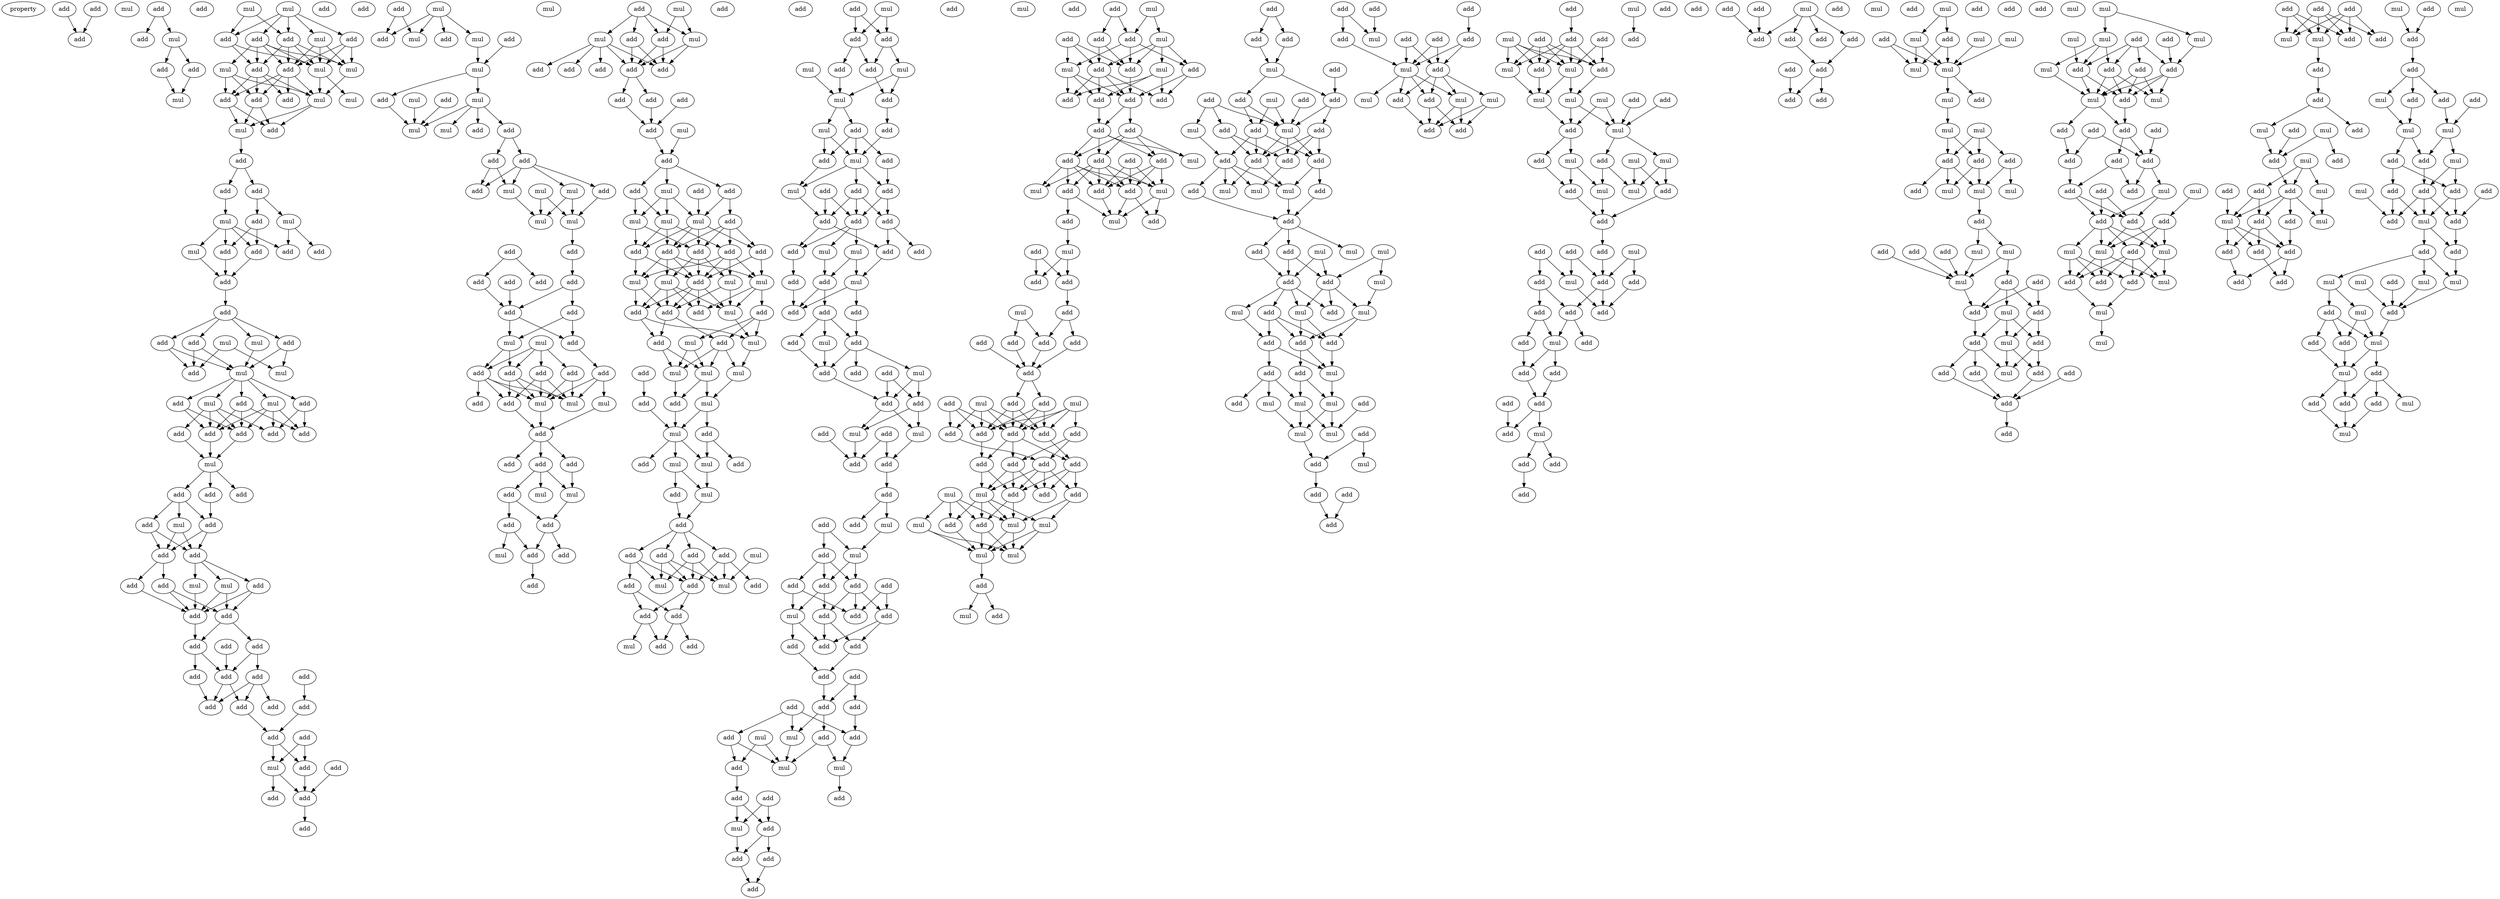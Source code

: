 digraph {
    node [fontcolor=black]
    property [mul=2,lf=1.7]
    0 [ label = add ];
    1 [ label = mul ];
    2 [ label = add ];
    3 [ label = add ];
    4 [ label = add ];
    5 [ label = add ];
    6 [ label = mul ];
    7 [ label = add ];
    8 [ label = add ];
    9 [ label = add ];
    10 [ label = mul ];
    11 [ label = mul ];
    12 [ label = mul ];
    13 [ label = mul ];
    14 [ label = add ];
    15 [ label = add ];
    16 [ label = add ];
    17 [ label = add ];
    18 [ label = mul ];
    19 [ label = add ];
    20 [ label = mul ];
    21 [ label = mul ];
    22 [ label = add ];
    23 [ label = add ];
    24 [ label = mul ];
    25 [ label = add ];
    26 [ label = add ];
    27 [ label = mul ];
    28 [ label = mul ];
    29 [ label = add ];
    30 [ label = add ];
    31 [ label = add ];
    32 [ label = add ];
    33 [ label = mul ];
    34 [ label = mul ];
    35 [ label = add ];
    36 [ label = add ];
    37 [ label = add ];
    38 [ label = add ];
    39 [ label = mul ];
    40 [ label = add ];
    41 [ label = add ];
    42 [ label = add ];
    43 [ label = add ];
    44 [ label = mul ];
    45 [ label = add ];
    46 [ label = mul ];
    47 [ label = add ];
    48 [ label = mul ];
    49 [ label = mul ];
    50 [ label = add ];
    51 [ label = add ];
    52 [ label = mul ];
    53 [ label = add ];
    54 [ label = add ];
    55 [ label = mul ];
    56 [ label = add ];
    57 [ label = add ];
    58 [ label = add ];
    59 [ label = add ];
    60 [ label = add ];
    61 [ label = mul ];
    62 [ label = add ];
    63 [ label = add ];
    64 [ label = add ];
    65 [ label = mul ];
    66 [ label = add ];
    67 [ label = add ];
    68 [ label = add ];
    69 [ label = add ];
    70 [ label = add ];
    71 [ label = mul ];
    72 [ label = mul ];
    73 [ label = add ];
    74 [ label = add ];
    75 [ label = add ];
    76 [ label = add ];
    77 [ label = add ];
    78 [ label = add ];
    79 [ label = add ];
    80 [ label = add ];
    81 [ label = add ];
    82 [ label = add ];
    83 [ label = add ];
    84 [ label = add ];
    85 [ label = add ];
    86 [ label = add ];
    87 [ label = add ];
    88 [ label = add ];
    89 [ label = add ];
    90 [ label = add ];
    91 [ label = add ];
    92 [ label = mul ];
    93 [ label = add ];
    94 [ label = add ];
    95 [ label = add ];
    96 [ label = add ];
    97 [ label = add ];
    98 [ label = add ];
    99 [ label = mul ];
    100 [ label = add ];
    101 [ label = add ];
    102 [ label = add ];
    103 [ label = mul ];
    104 [ label = mul ];
    105 [ label = mul ];
    106 [ label = add ];
    107 [ label = mul ];
    108 [ label = mul ];
    109 [ label = add ];
    110 [ label = mul ];
    111 [ label = add ];
    112 [ label = add ];
    113 [ label = mul ];
    114 [ label = add ];
    115 [ label = add ];
    116 [ label = mul ];
    117 [ label = add ];
    118 [ label = mul ];
    119 [ label = mul ];
    120 [ label = add ];
    121 [ label = mul ];
    122 [ label = mul ];
    123 [ label = add ];
    124 [ label = add ];
    125 [ label = add ];
    126 [ label = add ];
    127 [ label = add ];
    128 [ label = add ];
    129 [ label = mul ];
    130 [ label = add ];
    131 [ label = add ];
    132 [ label = mul ];
    133 [ label = add ];
    134 [ label = mul ];
    135 [ label = add ];
    136 [ label = add ];
    137 [ label = add ];
    138 [ label = add ];
    139 [ label = add ];
    140 [ label = mul ];
    141 [ label = mul ];
    142 [ label = add ];
    143 [ label = add ];
    144 [ label = mul ];
    145 [ label = add ];
    146 [ label = add ];
    147 [ label = add ];
    148 [ label = add ];
    149 [ label = mul ];
    150 [ label = add ];
    151 [ label = mul ];
    152 [ label = add ];
    153 [ label = add ];
    154 [ label = add ];
    155 [ label = add ];
    156 [ label = mul ];
    157 [ label = add ];
    158 [ label = add ];
    159 [ label = mul ];
    160 [ label = mul ];
    161 [ label = add ];
    162 [ label = mul ];
    163 [ label = add ];
    164 [ label = add ];
    165 [ label = add ];
    166 [ label = add ];
    167 [ label = add ];
    168 [ label = add ];
    169 [ label = add ];
    170 [ label = add ];
    171 [ label = add ];
    172 [ label = mul ];
    173 [ label = add ];
    174 [ label = add ];
    175 [ label = add ];
    176 [ label = add ];
    177 [ label = mul ];
    178 [ label = add ];
    179 [ label = add ];
    180 [ label = mul ];
    181 [ label = add ];
    182 [ label = mul ];
    183 [ label = mul ];
    184 [ label = add ];
    185 [ label = add ];
    186 [ label = add ];
    187 [ label = add ];
    188 [ label = add ];
    189 [ label = add ];
    190 [ label = mul ];
    191 [ label = mul ];
    192 [ label = mul ];
    193 [ label = mul ];
    194 [ label = add ];
    195 [ label = add ];
    196 [ label = add ];
    197 [ label = add ];
    198 [ label = mul ];
    199 [ label = add ];
    200 [ label = mul ];
    201 [ label = add ];
    202 [ label = mul ];
    203 [ label = mul ];
    204 [ label = mul ];
    205 [ label = add ];
    206 [ label = mul ];
    207 [ label = add ];
    208 [ label = mul ];
    209 [ label = add ];
    210 [ label = add ];
    211 [ label = mul ];
    212 [ label = add ];
    213 [ label = mul ];
    214 [ label = add ];
    215 [ label = mul ];
    216 [ label = mul ];
    217 [ label = add ];
    218 [ label = add ];
    219 [ label = add ];
    220 [ label = add ];
    221 [ label = add ];
    222 [ label = mul ];
    223 [ label = add ];
    224 [ label = add ];
    225 [ label = add ];
    226 [ label = add ];
    227 [ label = mul ];
    228 [ label = add ];
    229 [ label = mul ];
    230 [ label = add ];
    231 [ label = add ];
    232 [ label = mul ];
    233 [ label = add ];
    234 [ label = add ];
    235 [ label = mul ];
    236 [ label = add ];
    237 [ label = add ];
    238 [ label = add ];
    239 [ label = mul ];
    240 [ label = add ];
    241 [ label = mul ];
    242 [ label = add ];
    243 [ label = add ];
    244 [ label = mul ];
    245 [ label = mul ];
    246 [ label = add ];
    247 [ label = add ];
    248 [ label = add ];
    249 [ label = add ];
    250 [ label = mul ];
    251 [ label = add ];
    252 [ label = add ];
    253 [ label = mul ];
    254 [ label = add ];
    255 [ label = add ];
    256 [ label = add ];
    257 [ label = add ];
    258 [ label = mul ];
    259 [ label = add ];
    260 [ label = mul ];
    261 [ label = add ];
    262 [ label = add ];
    263 [ label = add ];
    264 [ label = add ];
    265 [ label = mul ];
    266 [ label = add ];
    267 [ label = add ];
    268 [ label = add ];
    269 [ label = add ];
    270 [ label = mul ];
    271 [ label = add ];
    272 [ label = mul ];
    273 [ label = add ];
    274 [ label = add ];
    275 [ label = add ];
    276 [ label = add ];
    277 [ label = add ];
    278 [ label = add ];
    279 [ label = add ];
    280 [ label = mul ];
    281 [ label = mul ];
    282 [ label = add ];
    283 [ label = add ];
    284 [ label = add ];
    285 [ label = add ];
    286 [ label = add ];
    287 [ label = mul ];
    288 [ label = mul ];
    289 [ label = add ];
    290 [ label = mul ];
    291 [ label = add ];
    292 [ label = add ];
    293 [ label = add ];
    294 [ label = add ];
    295 [ label = add ];
    296 [ label = mul ];
    297 [ label = add ];
    298 [ label = add ];
    299 [ label = add ];
    300 [ label = add ];
    301 [ label = add ];
    302 [ label = add ];
    303 [ label = add ];
    304 [ label = add ];
    305 [ label = add ];
    306 [ label = add ];
    307 [ label = add ];
    308 [ label = add ];
    309 [ label = add ];
    310 [ label = mul ];
    311 [ label = add ];
    312 [ label = mul ];
    313 [ label = mul ];
    314 [ label = add ];
    315 [ label = mul ];
    316 [ label = add ];
    317 [ label = add ];
    318 [ label = add ];
    319 [ label = mul ];
    320 [ label = add ];
    321 [ label = add ];
    322 [ label = add ];
    323 [ label = add ];
    324 [ label = add ];
    325 [ label = mul ];
    326 [ label = add ];
    327 [ label = add ];
    328 [ label = add ];
    329 [ label = add ];
    330 [ label = mul ];
    331 [ label = add ];
    332 [ label = mul ];
    333 [ label = mul ];
    334 [ label = add ];
    335 [ label = add ];
    336 [ label = add ];
    337 [ label = add ];
    338 [ label = add ];
    339 [ label = add ];
    340 [ label = add ];
    341 [ label = add ];
    342 [ label = add ];
    343 [ label = add ];
    344 [ label = add ];
    345 [ label = mul ];
    346 [ label = add ];
    347 [ label = mul ];
    348 [ label = mul ];
    349 [ label = add ];
    350 [ label = add ];
    351 [ label = add ];
    352 [ label = mul ];
    353 [ label = add ];
    354 [ label = add ];
    355 [ label = add ];
    356 [ label = mul ];
    357 [ label = add ];
    358 [ label = add ];
    359 [ label = add ];
    360 [ label = mul ];
    361 [ label = add ];
    362 [ label = add ];
    363 [ label = add ];
    364 [ label = add ];
    365 [ label = add ];
    366 [ label = add ];
    367 [ label = mul ];
    368 [ label = mul ];
    369 [ label = add ];
    370 [ label = add ];
    371 [ label = add ];
    372 [ label = add ];
    373 [ label = add ];
    374 [ label = add ];
    375 [ label = add ];
    376 [ label = add ];
    377 [ label = add ];
    378 [ label = add ];
    379 [ label = add ];
    380 [ label = add ];
    381 [ label = mul ];
    382 [ label = mul ];
    383 [ label = add ];
    384 [ label = add ];
    385 [ label = add ];
    386 [ label = add ];
    387 [ label = mul ];
    388 [ label = mul ];
    389 [ label = mul ];
    390 [ label = mul ];
    391 [ label = mul ];
    392 [ label = add ];
    393 [ label = mul ];
    394 [ label = add ];
    395 [ label = add ];
    396 [ label = add ];
    397 [ label = add ];
    398 [ label = mul ];
    399 [ label = add ];
    400 [ label = add ];
    401 [ label = add ];
    402 [ label = add ];
    403 [ label = add ];
    404 [ label = mul ];
    405 [ label = add ];
    406 [ label = mul ];
    407 [ label = mul ];
    408 [ label = add ];
    409 [ label = add ];
    410 [ label = add ];
    411 [ label = add ];
    412 [ label = add ];
    413 [ label = add ];
    414 [ label = add ];
    415 [ label = mul ];
    416 [ label = mul ];
    417 [ label = add ];
    418 [ label = mul ];
    419 [ label = add ];
    420 [ label = mul ];
    421 [ label = add ];
    422 [ label = add ];
    423 [ label = mul ];
    424 [ label = mul ];
    425 [ label = mul ];
    426 [ label = add ];
    427 [ label = add ];
    428 [ label = add ];
    429 [ label = add ];
    430 [ label = mul ];
    431 [ label = mul ];
    432 [ label = mul ];
    433 [ label = add ];
    434 [ label = add ];
    435 [ label = add ];
    436 [ label = mul ];
    437 [ label = add ];
    438 [ label = add ];
    439 [ label = add ];
    440 [ label = mul ];
    441 [ label = mul ];
    442 [ label = mul ];
    443 [ label = add ];
    444 [ label = mul ];
    445 [ label = mul ];
    446 [ label = add ];
    447 [ label = mul ];
    448 [ label = add ];
    449 [ label = add ];
    450 [ label = add ];
    451 [ label = add ];
    452 [ label = add ];
    453 [ label = add ];
    454 [ label = add ];
    455 [ label = add ];
    456 [ label = add ];
    457 [ label = add ];
    458 [ label = add ];
    459 [ label = mul ];
    460 [ label = mul ];
    461 [ label = add ];
    462 [ label = add ];
    463 [ label = mul ];
    464 [ label = mul ];
    465 [ label = add ];
    466 [ label = mul ];
    467 [ label = add ];
    468 [ label = add ];
    469 [ label = add ];
    470 [ label = add ];
    471 [ label = add ];
    472 [ label = add ];
    473 [ label = mul ];
    474 [ label = mul ];
    475 [ label = mul ];
    476 [ label = add ];
    477 [ label = add ];
    478 [ label = add ];
    479 [ label = add ];
    480 [ label = mul ];
    481 [ label = mul ];
    482 [ label = mul ];
    483 [ label = add ];
    484 [ label = mul ];
    485 [ label = mul ];
    486 [ label = add ];
    487 [ label = add ];
    488 [ label = mul ];
    489 [ label = mul ];
    490 [ label = mul ];
    491 [ label = add ];
    492 [ label = add ];
    493 [ label = mul ];
    494 [ label = add ];
    495 [ label = add ];
    496 [ label = add ];
    497 [ label = mul ];
    498 [ label = add ];
    499 [ label = add ];
    500 [ label = add ];
    501 [ label = add ];
    502 [ label = mul ];
    503 [ label = add ];
    504 [ label = add ];
    505 [ label = add ];
    506 [ label = add ];
    507 [ label = add ];
    508 [ label = mul ];
    509 [ label = add ];
    510 [ label = add ];
    511 [ label = add ];
    512 [ label = add ];
    513 [ label = add ];
    514 [ label = mul ];
    515 [ label = add ];
    516 [ label = add ];
    517 [ label = add ];
    518 [ label = mul ];
    519 [ label = add ];
    520 [ label = add ];
    521 [ label = add ];
    522 [ label = add ];
    523 [ label = mul ];
    524 [ label = add ];
    525 [ label = add ];
    526 [ label = add ];
    527 [ label = add ];
    528 [ label = add ];
    529 [ label = add ];
    530 [ label = add ];
    531 [ label = add ];
    532 [ label = add ];
    533 [ label = mul ];
    534 [ label = add ];
    535 [ label = add ];
    536 [ label = mul ];
    537 [ label = mul ];
    538 [ label = mul ];
    539 [ label = add ];
    540 [ label = add ];
    541 [ label = mul ];
    542 [ label = mul ];
    543 [ label = mul ];
    544 [ label = mul ];
    545 [ label = add ];
    546 [ label = mul ];
    547 [ label = add ];
    548 [ label = mul ];
    549 [ label = add ];
    550 [ label = add ];
    551 [ label = add ];
    552 [ label = add ];
    553 [ label = add ];
    554 [ label = mul ];
    555 [ label = mul ];
    556 [ label = mul ];
    557 [ label = add ];
    558 [ label = add ];
    559 [ label = mul ];
    560 [ label = add ];
    561 [ label = mul ];
    562 [ label = add ];
    563 [ label = add ];
    564 [ label = add ];
    565 [ label = add ];
    566 [ label = mul ];
    567 [ label = mul ];
    568 [ label = add ];
    569 [ label = add ];
    570 [ label = add ];
    571 [ label = mul ];
    572 [ label = add ];
    573 [ label = add ];
    574 [ label = add ];
    575 [ label = mul ];
    576 [ label = add ];
    577 [ label = add ];
    578 [ label = add ];
    579 [ label = mul ];
    580 [ label = add ];
    581 [ label = mul ];
    582 [ label = mul ];
    583 [ label = add ];
    584 [ label = mul ];
    585 [ label = mul ];
    586 [ label = add ];
    587 [ label = add ];
    588 [ label = mul ];
    589 [ label = add ];
    590 [ label = add ];
    591 [ label = add ];
    592 [ label = add ];
    593 [ label = mul ];
    594 [ label = mul ];
    595 [ label = add ];
    596 [ label = add ];
    597 [ label = add ];
    598 [ label = add ];
    599 [ label = add ];
    600 [ label = add ];
    601 [ label = add ];
    602 [ label = add ];
    603 [ label = add ];
    604 [ label = mul ];
    605 [ label = add ];
    606 [ label = mul ];
    607 [ label = add ];
    608 [ label = add ];
    609 [ label = add ];
    610 [ label = mul ];
    611 [ label = add ];
    612 [ label = mul ];
    613 [ label = mul ];
    614 [ label = add ];
    615 [ label = mul ];
    616 [ label = add ];
    617 [ label = add ];
    618 [ label = mul ];
    619 [ label = add ];
    620 [ label = add ];
    621 [ label = add ];
    622 [ label = mul ];
    623 [ label = add ];
    624 [ label = mul ];
    625 [ label = add ];
    626 [ label = mul ];
    627 [ label = add ];
    628 [ label = add ];
    629 [ label = mul ];
    630 [ label = add ];
    631 [ label = mul ];
    632 [ label = add ];
    633 [ label = add ];
    634 [ label = mul ];
    635 [ label = add ];
    636 [ label = mul ];
    637 [ label = add ];
    638 [ label = add ];
    639 [ label = add ];
    640 [ label = add ];
    641 [ label = mul ];
    642 [ label = mul ];
    643 [ label = add ];
    644 [ label = add ];
    645 [ label = add ];
    646 [ label = add ];
    647 [ label = mul ];
    648 [ label = add ];
    649 [ label = add ];
    650 [ label = add ];
    651 [ label = add ];
    652 [ label = add ];
    653 [ label = add ];
    654 [ label = mul ];
    655 [ label = add ];
    656 [ label = add ];
    657 [ label = mul ];
    658 [ label = mul ];
    659 [ label = add ];
    660 [ label = mul ];
    661 [ label = add ];
    662 [ label = add ];
    663 [ label = mul ];
    664 [ label = add ];
    665 [ label = add ];
    666 [ label = add ];
    667 [ label = add ];
    668 [ label = add ];
    669 [ label = mul ];
    670 [ label = add ];
    671 [ label = add ];
    672 [ label = mul ];
    673 [ label = add ];
    674 [ label = mul ];
    675 [ label = mul ];
    676 [ label = mul ];
    677 [ label = add ];
    678 [ label = add ];
    679 [ label = mul ];
    680 [ label = mul ];
    681 [ label = add ];
    682 [ label = add ];
    683 [ label = add ];
    684 [ label = mul ];
    685 [ label = add ];
    686 [ label = add ];
    687 [ label = mul ];
    688 [ label = add ];
    689 [ label = mul ];
    690 [ label = mul ];
    0 -> 5 [ name = 0 ];
    2 -> 4 [ name = 1 ];
    2 -> 6 [ name = 2 ];
    3 -> 5 [ name = 3 ];
    6 -> 7 [ name = 4 ];
    6 -> 8 [ name = 5 ];
    7 -> 10 [ name = 6 ];
    8 -> 10 [ name = 7 ];
    11 -> 13 [ name = 8 ];
    11 -> 14 [ name = 9 ];
    11 -> 15 [ name = 10 ];
    11 -> 16 [ name = 11 ];
    11 -> 17 [ name = 12 ];
    12 -> 15 [ name = 13 ];
    12 -> 16 [ name = 14 ];
    13 -> 20 [ name = 15 ];
    13 -> 21 [ name = 16 ];
    13 -> 22 [ name = 17 ];
    14 -> 18 [ name = 18 ];
    14 -> 19 [ name = 19 ];
    14 -> 20 [ name = 20 ];
    14 -> 21 [ name = 21 ];
    14 -> 22 [ name = 22 ];
    15 -> 19 [ name = 23 ];
    15 -> 20 [ name = 24 ];
    15 -> 21 [ name = 25 ];
    15 -> 22 [ name = 26 ];
    16 -> 19 [ name = 27 ];
    16 -> 21 [ name = 28 ];
    17 -> 20 [ name = 29 ];
    17 -> 21 [ name = 30 ];
    17 -> 22 [ name = 31 ];
    18 -> 23 [ name = 32 ];
    18 -> 25 [ name = 33 ];
    18 -> 27 [ name = 34 ];
    19 -> 23 [ name = 35 ];
    19 -> 25 [ name = 36 ];
    19 -> 26 [ name = 37 ];
    19 -> 27 [ name = 38 ];
    20 -> 27 [ name = 39 ];
    21 -> 24 [ name = 40 ];
    21 -> 27 [ name = 41 ];
    22 -> 23 [ name = 42 ];
    22 -> 25 [ name = 43 ];
    22 -> 26 [ name = 44 ];
    22 -> 27 [ name = 45 ];
    23 -> 28 [ name = 46 ];
    23 -> 29 [ name = 47 ];
    25 -> 28 [ name = 48 ];
    25 -> 29 [ name = 49 ];
    27 -> 28 [ name = 50 ];
    27 -> 29 [ name = 51 ];
    28 -> 30 [ name = 52 ];
    30 -> 31 [ name = 53 ];
    30 -> 32 [ name = 54 ];
    31 -> 34 [ name = 55 ];
    32 -> 33 [ name = 56 ];
    32 -> 35 [ name = 57 ];
    33 -> 36 [ name = 58 ];
    33 -> 38 [ name = 59 ];
    34 -> 36 [ name = 60 ];
    34 -> 37 [ name = 61 ];
    34 -> 39 [ name = 62 ];
    34 -> 40 [ name = 63 ];
    35 -> 37 [ name = 64 ];
    35 -> 40 [ name = 65 ];
    37 -> 41 [ name = 66 ];
    39 -> 41 [ name = 67 ];
    40 -> 41 [ name = 68 ];
    41 -> 42 [ name = 69 ];
    42 -> 43 [ name = 70 ];
    42 -> 45 [ name = 71 ];
    42 -> 46 [ name = 72 ];
    42 -> 47 [ name = 73 ];
    43 -> 49 [ name = 74 ];
    43 -> 50 [ name = 75 ];
    44 -> 48 [ name = 76 ];
    44 -> 50 [ name = 77 ];
    45 -> 49 [ name = 78 ];
    45 -> 50 [ name = 79 ];
    46 -> 49 [ name = 80 ];
    47 -> 48 [ name = 81 ];
    47 -> 49 [ name = 82 ];
    49 -> 51 [ name = 83 ];
    49 -> 52 [ name = 84 ];
    49 -> 53 [ name = 85 ];
    49 -> 54 [ name = 86 ];
    49 -> 55 [ name = 87 ];
    51 -> 58 [ name = 88 ];
    51 -> 60 [ name = 89 ];
    52 -> 56 [ name = 90 ];
    52 -> 57 [ name = 91 ];
    52 -> 58 [ name = 92 ];
    52 -> 60 [ name = 93 ];
    53 -> 57 [ name = 94 ];
    53 -> 58 [ name = 95 ];
    53 -> 60 [ name = 96 ];
    54 -> 56 [ name = 97 ];
    54 -> 57 [ name = 98 ];
    55 -> 56 [ name = 99 ];
    55 -> 58 [ name = 100 ];
    55 -> 59 [ name = 101 ];
    55 -> 60 [ name = 102 ];
    58 -> 61 [ name = 103 ];
    59 -> 61 [ name = 104 ];
    60 -> 61 [ name = 105 ];
    61 -> 62 [ name = 106 ];
    61 -> 63 [ name = 107 ];
    61 -> 64 [ name = 108 ];
    62 -> 65 [ name = 109 ];
    62 -> 66 [ name = 110 ];
    62 -> 67 [ name = 111 ];
    63 -> 67 [ name = 112 ];
    65 -> 68 [ name = 113 ];
    65 -> 69 [ name = 114 ];
    66 -> 68 [ name = 115 ];
    66 -> 69 [ name = 116 ];
    67 -> 68 [ name = 117 ];
    67 -> 69 [ name = 118 ];
    68 -> 70 [ name = 119 ];
    68 -> 74 [ name = 120 ];
    69 -> 71 [ name = 121 ];
    69 -> 72 [ name = 122 ];
    69 -> 73 [ name = 123 ];
    70 -> 76 [ name = 124 ];
    71 -> 76 [ name = 125 ];
    72 -> 75 [ name = 126 ];
    72 -> 76 [ name = 127 ];
    73 -> 75 [ name = 128 ];
    73 -> 76 [ name = 129 ];
    74 -> 75 [ name = 130 ];
    74 -> 76 [ name = 131 ];
    75 -> 77 [ name = 132 ];
    75 -> 78 [ name = 133 ];
    76 -> 77 [ name = 134 ];
    77 -> 81 [ name = 135 ];
    77 -> 82 [ name = 136 ];
    78 -> 80 [ name = 137 ];
    78 -> 82 [ name = 138 ];
    79 -> 82 [ name = 139 ];
    80 -> 84 [ name = 140 ];
    80 -> 85 [ name = 141 ];
    80 -> 86 [ name = 142 ];
    81 -> 84 [ name = 143 ];
    82 -> 84 [ name = 144 ];
    82 -> 85 [ name = 145 ];
    83 -> 87 [ name = 146 ];
    85 -> 88 [ name = 147 ];
    87 -> 88 [ name = 148 ];
    88 -> 90 [ name = 149 ];
    88 -> 92 [ name = 150 ];
    89 -> 90 [ name = 151 ];
    89 -> 92 [ name = 152 ];
    90 -> 94 [ name = 153 ];
    91 -> 94 [ name = 154 ];
    92 -> 93 [ name = 155 ];
    92 -> 94 [ name = 156 ];
    94 -> 95 [ name = 157 ];
    98 -> 102 [ name = 158 ];
    98 -> 104 [ name = 159 ];
    99 -> 101 [ name = 160 ];
    99 -> 102 [ name = 161 ];
    99 -> 103 [ name = 162 ];
    99 -> 104 [ name = 163 ];
    100 -> 105 [ name = 164 ];
    103 -> 105 [ name = 165 ];
    105 -> 106 [ name = 166 ];
    105 -> 108 [ name = 167 ];
    106 -> 113 [ name = 168 ];
    107 -> 113 [ name = 169 ];
    108 -> 110 [ name = 170 ];
    108 -> 111 [ name = 171 ];
    108 -> 112 [ name = 172 ];
    108 -> 113 [ name = 173 ];
    109 -> 113 [ name = 174 ];
    112 -> 114 [ name = 175 ];
    112 -> 115 [ name = 176 ];
    114 -> 117 [ name = 177 ];
    114 -> 118 [ name = 178 ];
    114 -> 119 [ name = 179 ];
    114 -> 120 [ name = 180 ];
    115 -> 117 [ name = 181 ];
    115 -> 118 [ name = 182 ];
    116 -> 121 [ name = 183 ];
    116 -> 122 [ name = 184 ];
    118 -> 121 [ name = 185 ];
    119 -> 121 [ name = 186 ];
    119 -> 122 [ name = 187 ];
    120 -> 122 [ name = 188 ];
    122 -> 123 [ name = 189 ];
    123 -> 127 [ name = 190 ];
    124 -> 126 [ name = 191 ];
    124 -> 128 [ name = 192 ];
    125 -> 130 [ name = 193 ];
    126 -> 130 [ name = 194 ];
    127 -> 130 [ name = 195 ];
    127 -> 131 [ name = 196 ];
    130 -> 132 [ name = 197 ];
    130 -> 133 [ name = 198 ];
    131 -> 132 [ name = 199 ];
    131 -> 133 [ name = 200 ];
    132 -> 136 [ name = 201 ];
    132 -> 138 [ name = 202 ];
    133 -> 137 [ name = 203 ];
    134 -> 135 [ name = 204 ];
    134 -> 136 [ name = 205 ];
    134 -> 138 [ name = 206 ];
    134 -> 139 [ name = 207 ];
    135 -> 140 [ name = 208 ];
    135 -> 141 [ name = 209 ];
    135 -> 142 [ name = 210 ];
    136 -> 140 [ name = 211 ];
    136 -> 141 [ name = 212 ];
    136 -> 142 [ name = 213 ];
    136 -> 143 [ name = 214 ];
    137 -> 140 [ name = 215 ];
    137 -> 141 [ name = 216 ];
    137 -> 144 [ name = 217 ];
    138 -> 140 [ name = 218 ];
    138 -> 141 [ name = 219 ];
    138 -> 142 [ name = 220 ];
    139 -> 140 [ name = 221 ];
    139 -> 141 [ name = 222 ];
    140 -> 145 [ name = 223 ];
    142 -> 145 [ name = 224 ];
    144 -> 145 [ name = 225 ];
    145 -> 146 [ name = 226 ];
    145 -> 147 [ name = 227 ];
    145 -> 148 [ name = 228 ];
    147 -> 149 [ name = 229 ];
    147 -> 150 [ name = 230 ];
    147 -> 151 [ name = 231 ];
    148 -> 151 [ name = 232 ];
    150 -> 152 [ name = 233 ];
    150 -> 153 [ name = 234 ];
    151 -> 153 [ name = 235 ];
    152 -> 155 [ name = 236 ];
    152 -> 156 [ name = 237 ];
    153 -> 154 [ name = 238 ];
    153 -> 155 [ name = 239 ];
    155 -> 157 [ name = 240 ];
    158 -> 160 [ name = 241 ];
    158 -> 161 [ name = 242 ];
    158 -> 162 [ name = 243 ];
    158 -> 163 [ name = 244 ];
    159 -> 162 [ name = 245 ];
    159 -> 163 [ name = 246 ];
    160 -> 164 [ name = 247 ];
    160 -> 165 [ name = 248 ];
    160 -> 166 [ name = 249 ];
    160 -> 167 [ name = 250 ];
    160 -> 168 [ name = 251 ];
    161 -> 164 [ name = 252 ];
    161 -> 167 [ name = 253 ];
    162 -> 164 [ name = 254 ];
    162 -> 167 [ name = 255 ];
    163 -> 164 [ name = 256 ];
    163 -> 167 [ name = 257 ];
    167 -> 169 [ name = 258 ];
    167 -> 170 [ name = 259 ];
    169 -> 173 [ name = 260 ];
    170 -> 173 [ name = 261 ];
    171 -> 173 [ name = 262 ];
    172 -> 175 [ name = 263 ];
    173 -> 175 [ name = 264 ];
    175 -> 176 [ name = 265 ];
    175 -> 177 [ name = 266 ];
    175 -> 178 [ name = 267 ];
    176 -> 182 [ name = 268 ];
    176 -> 183 [ name = 269 ];
    177 -> 180 [ name = 270 ];
    177 -> 182 [ name = 271 ];
    177 -> 183 [ name = 272 ];
    178 -> 180 [ name = 273 ];
    178 -> 181 [ name = 274 ];
    179 -> 180 [ name = 275 ];
    180 -> 184 [ name = 276 ];
    180 -> 186 [ name = 277 ];
    180 -> 187 [ name = 278 ];
    180 -> 188 [ name = 279 ];
    181 -> 185 [ name = 280 ];
    181 -> 186 [ name = 281 ];
    181 -> 187 [ name = 282 ];
    181 -> 188 [ name = 283 ];
    182 -> 184 [ name = 284 ];
    182 -> 186 [ name = 285 ];
    183 -> 184 [ name = 286 ];
    183 -> 185 [ name = 287 ];
    183 -> 188 [ name = 288 ];
    184 -> 189 [ name = 289 ];
    184 -> 193 [ name = 290 ];
    185 -> 189 [ name = 291 ];
    185 -> 191 [ name = 292 ];
    185 -> 192 [ name = 293 ];
    185 -> 193 [ name = 294 ];
    186 -> 189 [ name = 295 ];
    186 -> 190 [ name = 296 ];
    186 -> 191 [ name = 297 ];
    187 -> 189 [ name = 298 ];
    187 -> 192 [ name = 299 ];
    188 -> 189 [ name = 300 ];
    188 -> 190 [ name = 301 ];
    188 -> 192 [ name = 302 ];
    188 -> 193 [ name = 303 ];
    189 -> 194 [ name = 304 ];
    189 -> 196 [ name = 305 ];
    189 -> 197 [ name = 306 ];
    189 -> 198 [ name = 307 ];
    190 -> 194 [ name = 308 ];
    190 -> 196 [ name = 309 ];
    190 -> 197 [ name = 310 ];
    190 -> 198 [ name = 311 ];
    191 -> 196 [ name = 312 ];
    191 -> 198 [ name = 313 ];
    192 -> 194 [ name = 314 ];
    192 -> 195 [ name = 315 ];
    192 -> 198 [ name = 316 ];
    193 -> 196 [ name = 317 ];
    193 -> 197 [ name = 318 ];
    195 -> 199 [ name = 319 ];
    195 -> 200 [ name = 320 ];
    195 -> 202 [ name = 321 ];
    196 -> 199 [ name = 322 ];
    196 -> 201 [ name = 323 ];
    197 -> 200 [ name = 324 ];
    197 -> 201 [ name = 325 ];
    198 -> 200 [ name = 326 ];
    199 -> 203 [ name = 327 ];
    199 -> 204 [ name = 328 ];
    199 -> 206 [ name = 329 ];
    200 -> 204 [ name = 330 ];
    201 -> 203 [ name = 331 ];
    201 -> 206 [ name = 332 ];
    202 -> 203 [ name = 333 ];
    202 -> 206 [ name = 334 ];
    203 -> 207 [ name = 335 ];
    203 -> 208 [ name = 336 ];
    204 -> 208 [ name = 337 ];
    205 -> 209 [ name = 338 ];
    206 -> 207 [ name = 339 ];
    207 -> 211 [ name = 340 ];
    208 -> 210 [ name = 341 ];
    208 -> 211 [ name = 342 ];
    209 -> 211 [ name = 343 ];
    210 -> 214 [ name = 344 ];
    210 -> 215 [ name = 345 ];
    211 -> 212 [ name = 346 ];
    211 -> 213 [ name = 347 ];
    211 -> 215 [ name = 348 ];
    213 -> 216 [ name = 349 ];
    213 -> 217 [ name = 350 ];
    215 -> 216 [ name = 351 ];
    216 -> 219 [ name = 352 ];
    217 -> 219 [ name = 353 ];
    219 -> 220 [ name = 354 ];
    219 -> 221 [ name = 355 ];
    219 -> 223 [ name = 356 ];
    219 -> 224 [ name = 357 ];
    220 -> 225 [ name = 358 ];
    220 -> 227 [ name = 359 ];
    220 -> 229 [ name = 360 ];
    221 -> 225 [ name = 361 ];
    221 -> 226 [ name = 362 ];
    221 -> 227 [ name = 363 ];
    222 -> 229 [ name = 364 ];
    223 -> 225 [ name = 365 ];
    223 -> 227 [ name = 366 ];
    223 -> 229 [ name = 367 ];
    224 -> 225 [ name = 368 ];
    224 -> 228 [ name = 369 ];
    224 -> 229 [ name = 370 ];
    225 -> 230 [ name = 371 ];
    225 -> 231 [ name = 372 ];
    226 -> 230 [ name = 373 ];
    226 -> 231 [ name = 374 ];
    230 -> 232 [ name = 375 ];
    230 -> 234 [ name = 376 ];
    231 -> 233 [ name = 377 ];
    231 -> 234 [ name = 378 ];
    235 -> 237 [ name = 379 ];
    235 -> 238 [ name = 380 ];
    236 -> 237 [ name = 381 ];
    236 -> 238 [ name = 382 ];
    237 -> 240 [ name = 383 ];
    237 -> 241 [ name = 384 ];
    238 -> 240 [ name = 385 ];
    238 -> 242 [ name = 386 ];
    239 -> 244 [ name = 387 ];
    240 -> 243 [ name = 388 ];
    241 -> 243 [ name = 389 ];
    241 -> 244 [ name = 390 ];
    242 -> 244 [ name = 391 ];
    243 -> 246 [ name = 392 ];
    244 -> 245 [ name = 393 ];
    244 -> 247 [ name = 394 ];
    245 -> 249 [ name = 395 ];
    245 -> 250 [ name = 396 ];
    246 -> 250 [ name = 397 ];
    247 -> 248 [ name = 398 ];
    247 -> 249 [ name = 399 ];
    247 -> 250 [ name = 400 ];
    248 -> 254 [ name = 401 ];
    249 -> 253 [ name = 402 ];
    250 -> 252 [ name = 403 ];
    250 -> 253 [ name = 404 ];
    250 -> 254 [ name = 405 ];
    251 -> 255 [ name = 406 ];
    251 -> 257 [ name = 407 ];
    252 -> 255 [ name = 408 ];
    252 -> 256 [ name = 409 ];
    252 -> 257 [ name = 410 ];
    253 -> 255 [ name = 411 ];
    254 -> 256 [ name = 412 ];
    254 -> 257 [ name = 413 ];
    255 -> 261 [ name = 414 ];
    255 -> 262 [ name = 415 ];
    256 -> 259 [ name = 416 ];
    256 -> 262 [ name = 417 ];
    257 -> 258 [ name = 418 ];
    257 -> 260 [ name = 419 ];
    257 -> 261 [ name = 420 ];
    258 -> 263 [ name = 421 ];
    258 -> 265 [ name = 422 ];
    260 -> 263 [ name = 423 ];
    261 -> 264 [ name = 424 ];
    262 -> 265 [ name = 425 ];
    263 -> 266 [ name = 426 ];
    263 -> 267 [ name = 427 ];
    264 -> 267 [ name = 428 ];
    265 -> 267 [ name = 429 ];
    265 -> 268 [ name = 430 ];
    266 -> 269 [ name = 431 ];
    266 -> 270 [ name = 432 ];
    266 -> 271 [ name = 433 ];
    268 -> 269 [ name = 434 ];
    269 -> 272 [ name = 435 ];
    269 -> 274 [ name = 436 ];
    269 -> 275 [ name = 437 ];
    270 -> 275 [ name = 438 ];
    271 -> 275 [ name = 439 ];
    272 -> 276 [ name = 440 ];
    272 -> 277 [ name = 441 ];
    273 -> 276 [ name = 442 ];
    273 -> 277 [ name = 443 ];
    275 -> 277 [ name = 444 ];
    276 -> 280 [ name = 445 ];
    276 -> 281 [ name = 446 ];
    277 -> 280 [ name = 447 ];
    277 -> 281 [ name = 448 ];
    278 -> 282 [ name = 449 ];
    278 -> 283 [ name = 450 ];
    279 -> 282 [ name = 451 ];
    280 -> 282 [ name = 452 ];
    281 -> 283 [ name = 453 ];
    283 -> 284 [ name = 454 ];
    284 -> 285 [ name = 455 ];
    284 -> 288 [ name = 456 ];
    288 -> 290 [ name = 457 ];
    289 -> 290 [ name = 458 ];
    289 -> 291 [ name = 459 ];
    290 -> 293 [ name = 460 ];
    290 -> 295 [ name = 461 ];
    291 -> 292 [ name = 462 ];
    291 -> 293 [ name = 463 ];
    291 -> 295 [ name = 464 ];
    292 -> 296 [ name = 465 ];
    292 -> 298 [ name = 466 ];
    293 -> 297 [ name = 467 ];
    293 -> 298 [ name = 468 ];
    293 -> 299 [ name = 469 ];
    294 -> 298 [ name = 470 ];
    294 -> 299 [ name = 471 ];
    295 -> 296 [ name = 472 ];
    295 -> 297 [ name = 473 ];
    296 -> 300 [ name = 474 ];
    296 -> 301 [ name = 475 ];
    297 -> 301 [ name = 476 ];
    297 -> 302 [ name = 477 ];
    299 -> 301 [ name = 478 ];
    299 -> 302 [ name = 479 ];
    300 -> 304 [ name = 480 ];
    302 -> 304 [ name = 481 ];
    303 -> 306 [ name = 482 ];
    303 -> 307 [ name = 483 ];
    304 -> 307 [ name = 484 ];
    305 -> 308 [ name = 485 ];
    305 -> 309 [ name = 486 ];
    305 -> 310 [ name = 487 ];
    306 -> 309 [ name = 488 ];
    307 -> 310 [ name = 489 ];
    307 -> 311 [ name = 490 ];
    308 -> 314 [ name = 491 ];
    308 -> 315 [ name = 492 ];
    309 -> 313 [ name = 493 ];
    310 -> 315 [ name = 494 ];
    311 -> 313 [ name = 495 ];
    311 -> 315 [ name = 496 ];
    312 -> 314 [ name = 497 ];
    312 -> 315 [ name = 498 ];
    313 -> 316 [ name = 499 ];
    314 -> 317 [ name = 500 ];
    317 -> 319 [ name = 501 ];
    317 -> 320 [ name = 502 ];
    318 -> 319 [ name = 503 ];
    318 -> 320 [ name = 504 ];
    319 -> 321 [ name = 505 ];
    320 -> 321 [ name = 506 ];
    320 -> 322 [ name = 507 ];
    321 -> 324 [ name = 508 ];
    322 -> 324 [ name = 509 ];
    325 -> 328 [ name = 510 ];
    325 -> 330 [ name = 511 ];
    326 -> 327 [ name = 512 ];
    326 -> 328 [ name = 513 ];
    327 -> 331 [ name = 514 ];
    327 -> 334 [ name = 515 ];
    328 -> 331 [ name = 516 ];
    328 -> 333 [ name = 517 ];
    328 -> 335 [ name = 518 ];
    329 -> 331 [ name = 519 ];
    329 -> 333 [ name = 520 ];
    329 -> 334 [ name = 521 ];
    330 -> 331 [ name = 522 ];
    330 -> 332 [ name = 523 ];
    330 -> 334 [ name = 524 ];
    330 -> 335 [ name = 525 ];
    331 -> 336 [ name = 526 ];
    332 -> 337 [ name = 527 ];
    332 -> 338 [ name = 528 ];
    332 -> 339 [ name = 529 ];
    333 -> 336 [ name = 530 ];
    333 -> 337 [ name = 531 ];
    333 -> 338 [ name = 532 ];
    334 -> 336 [ name = 533 ];
    334 -> 337 [ name = 534 ];
    334 -> 338 [ name = 535 ];
    334 -> 339 [ name = 536 ];
    335 -> 336 [ name = 537 ];
    335 -> 339 [ name = 538 ];
    336 -> 340 [ name = 539 ];
    336 -> 341 [ name = 540 ];
    338 -> 340 [ name = 541 ];
    340 -> 342 [ name = 542 ];
    340 -> 343 [ name = 543 ];
    340 -> 345 [ name = 544 ];
    340 -> 346 [ name = 545 ];
    341 -> 342 [ name = 546 ];
    341 -> 343 [ name = 547 ];
    341 -> 345 [ name = 548 ];
    341 -> 346 [ name = 549 ];
    342 -> 347 [ name = 550 ];
    342 -> 348 [ name = 551 ];
    342 -> 349 [ name = 552 ];
    342 -> 350 [ name = 553 ];
    342 -> 351 [ name = 554 ];
    343 -> 347 [ name = 555 ];
    343 -> 348 [ name = 556 ];
    343 -> 349 [ name = 557 ];
    343 -> 350 [ name = 558 ];
    343 -> 351 [ name = 559 ];
    344 -> 348 [ name = 560 ];
    344 -> 349 [ name = 561 ];
    344 -> 350 [ name = 562 ];
    346 -> 348 [ name = 563 ];
    346 -> 349 [ name = 564 ];
    346 -> 350 [ name = 565 ];
    348 -> 352 [ name = 566 ];
    348 -> 354 [ name = 567 ];
    349 -> 352 [ name = 568 ];
    349 -> 354 [ name = 569 ];
    350 -> 352 [ name = 570 ];
    351 -> 352 [ name = 571 ];
    351 -> 353 [ name = 572 ];
    353 -> 356 [ name = 573 ];
    355 -> 357 [ name = 574 ];
    355 -> 358 [ name = 575 ];
    356 -> 357 [ name = 576 ];
    356 -> 358 [ name = 577 ];
    358 -> 359 [ name = 578 ];
    359 -> 362 [ name = 579 ];
    359 -> 364 [ name = 580 ];
    360 -> 362 [ name = 581 ];
    360 -> 363 [ name = 582 ];
    361 -> 365 [ name = 583 ];
    362 -> 365 [ name = 584 ];
    363 -> 365 [ name = 585 ];
    364 -> 365 [ name = 586 ];
    365 -> 369 [ name = 587 ];
    365 -> 370 [ name = 588 ];
    366 -> 371 [ name = 589 ];
    366 -> 373 [ name = 590 ];
    366 -> 374 [ name = 591 ];
    367 -> 371 [ name = 592 ];
    367 -> 373 [ name = 593 ];
    367 -> 374 [ name = 594 ];
    367 -> 375 [ name = 595 ];
    368 -> 371 [ name = 596 ];
    368 -> 372 [ name = 597 ];
    368 -> 373 [ name = 598 ];
    368 -> 375 [ name = 599 ];
    369 -> 371 [ name = 600 ];
    369 -> 373 [ name = 601 ];
    369 -> 375 [ name = 602 ];
    370 -> 371 [ name = 603 ];
    370 -> 373 [ name = 604 ];
    370 -> 375 [ name = 605 ];
    371 -> 376 [ name = 606 ];
    371 -> 377 [ name = 607 ];
    371 -> 378 [ name = 608 ];
    372 -> 377 [ name = 609 ];
    372 -> 379 [ name = 610 ];
    373 -> 378 [ name = 611 ];
    374 -> 379 [ name = 612 ];
    375 -> 376 [ name = 613 ];
    376 -> 380 [ name = 614 ];
    376 -> 383 [ name = 615 ];
    376 -> 384 [ name = 616 ];
    377 -> 382 [ name = 617 ];
    377 -> 383 [ name = 618 ];
    377 -> 384 [ name = 619 ];
    378 -> 382 [ name = 620 ];
    378 -> 383 [ name = 621 ];
    379 -> 380 [ name = 622 ];
    379 -> 382 [ name = 623 ];
    379 -> 383 [ name = 624 ];
    379 -> 384 [ name = 625 ];
    380 -> 387 [ name = 626 ];
    380 -> 388 [ name = 627 ];
    381 -> 385 [ name = 628 ];
    381 -> 386 [ name = 629 ];
    381 -> 388 [ name = 630 ];
    381 -> 389 [ name = 631 ];
    382 -> 385 [ name = 632 ];
    382 -> 386 [ name = 633 ];
    382 -> 387 [ name = 634 ];
    382 -> 388 [ name = 635 ];
    383 -> 385 [ name = 636 ];
    383 -> 388 [ name = 637 ];
    385 -> 390 [ name = 638 ];
    385 -> 391 [ name = 639 ];
    386 -> 390 [ name = 640 ];
    387 -> 390 [ name = 641 ];
    387 -> 391 [ name = 642 ];
    388 -> 390 [ name = 643 ];
    388 -> 391 [ name = 644 ];
    389 -> 390 [ name = 645 ];
    389 -> 391 [ name = 646 ];
    390 -> 392 [ name = 647 ];
    392 -> 393 [ name = 648 ];
    392 -> 394 [ name = 649 ];
    395 -> 396 [ name = 650 ];
    395 -> 397 [ name = 651 ];
    396 -> 398 [ name = 652 ];
    397 -> 398 [ name = 653 ];
    398 -> 400 [ name = 654 ];
    398 -> 403 [ name = 655 ];
    399 -> 400 [ name = 656 ];
    400 -> 406 [ name = 657 ];
    400 -> 408 [ name = 658 ];
    401 -> 405 [ name = 659 ];
    401 -> 406 [ name = 660 ];
    401 -> 407 [ name = 661 ];
    402 -> 406 [ name = 662 ];
    403 -> 406 [ name = 663 ];
    403 -> 409 [ name = 664 ];
    404 -> 406 [ name = 665 ];
    404 -> 409 [ name = 666 ];
    405 -> 410 [ name = 667 ];
    405 -> 413 [ name = 668 ];
    406 -> 410 [ name = 669 ];
    406 -> 411 [ name = 670 ];
    406 -> 413 [ name = 671 ];
    407 -> 412 [ name = 672 ];
    408 -> 410 [ name = 673 ];
    408 -> 411 [ name = 674 ];
    408 -> 413 [ name = 675 ];
    409 -> 411 [ name = 676 ];
    409 -> 412 [ name = 677 ];
    409 -> 413 [ name = 678 ];
    410 -> 416 [ name = 679 ];
    411 -> 414 [ name = 680 ];
    411 -> 418 [ name = 681 ];
    412 -> 415 [ name = 682 ];
    412 -> 416 [ name = 683 ];
    412 -> 417 [ name = 684 ];
    412 -> 418 [ name = 685 ];
    413 -> 415 [ name = 686 ];
    413 -> 418 [ name = 687 ];
    414 -> 419 [ name = 688 ];
    417 -> 419 [ name = 689 ];
    418 -> 419 [ name = 690 ];
    419 -> 421 [ name = 691 ];
    419 -> 422 [ name = 692 ];
    419 -> 424 [ name = 693 ];
    420 -> 425 [ name = 694 ];
    420 -> 426 [ name = 695 ];
    421 -> 426 [ name = 696 ];
    421 -> 427 [ name = 697 ];
    422 -> 427 [ name = 698 ];
    423 -> 426 [ name = 699 ];
    423 -> 427 [ name = 700 ];
    425 -> 430 [ name = 701 ];
    426 -> 428 [ name = 702 ];
    426 -> 430 [ name = 703 ];
    426 -> 431 [ name = 704 ];
    427 -> 428 [ name = 705 ];
    427 -> 429 [ name = 706 ];
    427 -> 431 [ name = 707 ];
    427 -> 432 [ name = 708 ];
    429 -> 433 [ name = 709 ];
    429 -> 434 [ name = 710 ];
    429 -> 435 [ name = 711 ];
    430 -> 433 [ name = 712 ];
    430 -> 434 [ name = 713 ];
    431 -> 433 [ name = 714 ];
    431 -> 434 [ name = 715 ];
    432 -> 435 [ name = 716 ];
    433 -> 436 [ name = 717 ];
    433 -> 438 [ name = 718 ];
    434 -> 436 [ name = 719 ];
    435 -> 436 [ name = 720 ];
    435 -> 437 [ name = 721 ];
    436 -> 441 [ name = 722 ];
    437 -> 440 [ name = 723 ];
    437 -> 442 [ name = 724 ];
    437 -> 443 [ name = 725 ];
    438 -> 440 [ name = 726 ];
    438 -> 441 [ name = 727 ];
    439 -> 444 [ name = 728 ];
    440 -> 444 [ name = 729 ];
    440 -> 445 [ name = 730 ];
    441 -> 444 [ name = 731 ];
    441 -> 445 [ name = 732 ];
    442 -> 445 [ name = 733 ];
    445 -> 448 [ name = 734 ];
    446 -> 447 [ name = 735 ];
    446 -> 448 [ name = 736 ];
    448 -> 450 [ name = 737 ];
    449 -> 451 [ name = 738 ];
    450 -> 451 [ name = 739 ];
    452 -> 456 [ name = 740 ];
    453 -> 455 [ name = 741 ];
    453 -> 459 [ name = 742 ];
    454 -> 459 [ name = 743 ];
    455 -> 460 [ name = 744 ];
    456 -> 460 [ name = 745 ];
    456 -> 461 [ name = 746 ];
    457 -> 460 [ name = 747 ];
    457 -> 461 [ name = 748 ];
    458 -> 460 [ name = 749 ];
    458 -> 461 [ name = 750 ];
    460 -> 462 [ name = 751 ];
    460 -> 463 [ name = 752 ];
    460 -> 465 [ name = 753 ];
    460 -> 466 [ name = 754 ];
    461 -> 462 [ name = 755 ];
    461 -> 463 [ name = 756 ];
    461 -> 464 [ name = 757 ];
    461 -> 465 [ name = 758 ];
    462 -> 467 [ name = 759 ];
    462 -> 468 [ name = 760 ];
    463 -> 467 [ name = 761 ];
    463 -> 468 [ name = 762 ];
    464 -> 467 [ name = 763 ];
    464 -> 468 [ name = 764 ];
    465 -> 468 [ name = 765 ];
    469 -> 472 [ name = 766 ];
    470 -> 474 [ name = 767 ];
    470 -> 475 [ name = 768 ];
    470 -> 476 [ name = 769 ];
    470 -> 477 [ name = 770 ];
    471 -> 474 [ name = 771 ];
    471 -> 477 [ name = 772 ];
    472 -> 474 [ name = 773 ];
    472 -> 475 [ name = 774 ];
    472 -> 476 [ name = 775 ];
    472 -> 477 [ name = 776 ];
    473 -> 474 [ name = 777 ];
    473 -> 475 [ name = 778 ];
    473 -> 476 [ name = 779 ];
    473 -> 477 [ name = 780 ];
    474 -> 480 [ name = 781 ];
    474 -> 482 [ name = 782 ];
    475 -> 482 [ name = 783 ];
    476 -> 482 [ name = 784 ];
    477 -> 480 [ name = 785 ];
    478 -> 484 [ name = 786 ];
    479 -> 484 [ name = 787 ];
    480 -> 483 [ name = 788 ];
    480 -> 484 [ name = 789 ];
    481 -> 483 [ name = 790 ];
    481 -> 484 [ name = 791 ];
    482 -> 483 [ name = 792 ];
    483 -> 487 [ name = 793 ];
    483 -> 489 [ name = 794 ];
    484 -> 485 [ name = 795 ];
    484 -> 486 [ name = 796 ];
    485 -> 490 [ name = 797 ];
    485 -> 491 [ name = 798 ];
    486 -> 490 [ name = 799 ];
    486 -> 493 [ name = 800 ];
    487 -> 492 [ name = 801 ];
    488 -> 490 [ name = 802 ];
    488 -> 491 [ name = 803 ];
    489 -> 492 [ name = 804 ];
    489 -> 493 [ name = 805 ];
    491 -> 494 [ name = 806 ];
    492 -> 494 [ name = 807 ];
    493 -> 494 [ name = 808 ];
    494 -> 496 [ name = 809 ];
    495 -> 500 [ name = 810 ];
    495 -> 502 [ name = 811 ];
    496 -> 501 [ name = 812 ];
    497 -> 499 [ name = 813 ];
    497 -> 501 [ name = 814 ];
    498 -> 501 [ name = 815 ];
    498 -> 502 [ name = 816 ];
    499 -> 503 [ name = 817 ];
    500 -> 504 [ name = 818 ];
    500 -> 505 [ name = 819 ];
    501 -> 503 [ name = 820 ];
    501 -> 505 [ name = 821 ];
    502 -> 503 [ name = 822 ];
    504 -> 507 [ name = 823 ];
    504 -> 508 [ name = 824 ];
    505 -> 506 [ name = 825 ];
    505 -> 508 [ name = 826 ];
    507 -> 509 [ name = 827 ];
    508 -> 509 [ name = 828 ];
    508 -> 510 [ name = 829 ];
    509 -> 512 [ name = 830 ];
    510 -> 512 [ name = 831 ];
    511 -> 513 [ name = 832 ];
    512 -> 513 [ name = 833 ];
    512 -> 514 [ name = 834 ];
    514 -> 515 [ name = 835 ];
    514 -> 516 [ name = 836 ];
    515 -> 517 [ name = 837 ];
    518 -> 520 [ name = 838 ];
    522 -> 528 [ name = 839 ];
    523 -> 525 [ name = 840 ];
    523 -> 526 [ name = 841 ];
    523 -> 527 [ name = 842 ];
    523 -> 528 [ name = 843 ];
    524 -> 528 [ name = 844 ];
    525 -> 531 [ name = 845 ];
    527 -> 531 [ name = 846 ];
    530 -> 532 [ name = 847 ];
    531 -> 532 [ name = 848 ];
    531 -> 534 [ name = 849 ];
    536 -> 538 [ name = 850 ];
    536 -> 540 [ name = 851 ];
    537 -> 543 [ name = 852 ];
    538 -> 542 [ name = 853 ];
    538 -> 543 [ name = 854 ];
    539 -> 542 [ name = 855 ];
    539 -> 543 [ name = 856 ];
    540 -> 542 [ name = 857 ];
    540 -> 543 [ name = 858 ];
    541 -> 543 [ name = 859 ];
    543 -> 544 [ name = 860 ];
    543 -> 545 [ name = 861 ];
    544 -> 548 [ name = 862 ];
    546 -> 549 [ name = 863 ];
    546 -> 550 [ name = 864 ];
    546 -> 551 [ name = 865 ];
    548 -> 549 [ name = 866 ];
    548 -> 550 [ name = 867 ];
    549 -> 553 [ name = 868 ];
    549 -> 554 [ name = 869 ];
    549 -> 555 [ name = 870 ];
    550 -> 554 [ name = 871 ];
    550 -> 555 [ name = 872 ];
    551 -> 554 [ name = 873 ];
    551 -> 556 [ name = 874 ];
    554 -> 557 [ name = 875 ];
    557 -> 559 [ name = 876 ];
    557 -> 561 [ name = 877 ];
    558 -> 566 [ name = 878 ];
    559 -> 563 [ name = 879 ];
    559 -> 566 [ name = 880 ];
    560 -> 566 [ name = 881 ];
    561 -> 566 [ name = 882 ];
    562 -> 566 [ name = 883 ];
    563 -> 567 [ name = 884 ];
    563 -> 568 [ name = 885 ];
    563 -> 569 [ name = 886 ];
    565 -> 568 [ name = 887 ];
    565 -> 569 [ name = 888 ];
    566 -> 568 [ name = 889 ];
    567 -> 570 [ name = 890 ];
    567 -> 571 [ name = 891 ];
    567 -> 572 [ name = 892 ];
    568 -> 570 [ name = 893 ];
    569 -> 571 [ name = 894 ];
    569 -> 572 [ name = 895 ];
    570 -> 574 [ name = 896 ];
    570 -> 575 [ name = 897 ];
    570 -> 576 [ name = 898 ];
    571 -> 573 [ name = 899 ];
    571 -> 575 [ name = 900 ];
    572 -> 573 [ name = 901 ];
    572 -> 575 [ name = 902 ];
    573 -> 578 [ name = 903 ];
    574 -> 578 [ name = 904 ];
    576 -> 578 [ name = 905 ];
    577 -> 578 [ name = 906 ];
    578 -> 580 [ name = 907 ];
    581 -> 582 [ name = 908 ];
    581 -> 585 [ name = 909 ];
    582 -> 587 [ name = 910 ];
    583 -> 587 [ name = 911 ];
    584 -> 590 [ name = 912 ];
    585 -> 588 [ name = 913 ];
    585 -> 589 [ name = 914 ];
    585 -> 590 [ name = 915 ];
    586 -> 587 [ name = 916 ];
    586 -> 589 [ name = 917 ];
    586 -> 590 [ name = 918 ];
    586 -> 591 [ name = 919 ];
    587 -> 592 [ name = 920 ];
    587 -> 593 [ name = 921 ];
    587 -> 594 [ name = 922 ];
    588 -> 593 [ name = 923 ];
    589 -> 592 [ name = 924 ];
    589 -> 593 [ name = 925 ];
    589 -> 594 [ name = 926 ];
    590 -> 592 [ name = 927 ];
    590 -> 593 [ name = 928 ];
    591 -> 592 [ name = 929 ];
    591 -> 593 [ name = 930 ];
    591 -> 594 [ name = 931 ];
    592 -> 597 [ name = 932 ];
    593 -> 597 [ name = 933 ];
    593 -> 598 [ name = 934 ];
    595 -> 600 [ name = 935 ];
    596 -> 599 [ name = 936 ];
    596 -> 600 [ name = 937 ];
    597 -> 600 [ name = 938 ];
    597 -> 601 [ name = 939 ];
    598 -> 599 [ name = 940 ];
    599 -> 605 [ name = 941 ];
    600 -> 602 [ name = 942 ];
    600 -> 606 [ name = 943 ];
    601 -> 602 [ name = 944 ];
    601 -> 605 [ name = 945 ];
    603 -> 607 [ name = 946 ];
    603 -> 608 [ name = 947 ];
    604 -> 609 [ name = 948 ];
    605 -> 607 [ name = 949 ];
    605 -> 608 [ name = 950 ];
    606 -> 607 [ name = 951 ];
    606 -> 608 [ name = 952 ];
    607 -> 612 [ name = 953 ];
    607 -> 613 [ name = 954 ];
    608 -> 610 [ name = 955 ];
    608 -> 611 [ name = 956 ];
    608 -> 612 [ name = 957 ];
    608 -> 613 [ name = 958 ];
    609 -> 611 [ name = 959 ];
    609 -> 612 [ name = 960 ];
    609 -> 613 [ name = 961 ];
    610 -> 614 [ name = 962 ];
    610 -> 616 [ name = 963 ];
    610 -> 617 [ name = 964 ];
    611 -> 614 [ name = 965 ];
    611 -> 615 [ name = 966 ];
    611 -> 616 [ name = 967 ];
    611 -> 617 [ name = 968 ];
    612 -> 615 [ name = 969 ];
    612 -> 617 [ name = 970 ];
    613 -> 614 [ name = 971 ];
    613 -> 615 [ name = 972 ];
    613 -> 616 [ name = 973 ];
    616 -> 618 [ name = 974 ];
    617 -> 618 [ name = 975 ];
    618 -> 622 [ name = 976 ];
    619 -> 623 [ name = 977 ];
    619 -> 624 [ name = 978 ];
    619 -> 625 [ name = 979 ];
    619 -> 626 [ name = 980 ];
    620 -> 623 [ name = 981 ];
    620 -> 624 [ name = 982 ];
    620 -> 625 [ name = 983 ];
    620 -> 626 [ name = 984 ];
    621 -> 623 [ name = 985 ];
    621 -> 624 [ name = 986 ];
    621 -> 626 [ name = 987 ];
    626 -> 627 [ name = 988 ];
    627 -> 628 [ name = 989 ];
    628 -> 629 [ name = 990 ];
    628 -> 632 [ name = 991 ];
    629 -> 635 [ name = 992 ];
    630 -> 635 [ name = 993 ];
    631 -> 633 [ name = 994 ];
    631 -> 635 [ name = 995 ];
    634 -> 636 [ name = 996 ];
    634 -> 638 [ name = 997 ];
    634 -> 639 [ name = 998 ];
    635 -> 639 [ name = 999 ];
    636 -> 642 [ name = 1000 ];
    637 -> 641 [ name = 1001 ];
    638 -> 640 [ name = 1002 ];
    638 -> 641 [ name = 1003 ];
    639 -> 640 [ name = 1004 ];
    639 -> 641 [ name = 1005 ];
    639 -> 642 [ name = 1006 ];
    639 -> 643 [ name = 1007 ];
    640 -> 644 [ name = 1008 ];
    640 -> 645 [ name = 1009 ];
    640 -> 646 [ name = 1010 ];
    641 -> 644 [ name = 1011 ];
    641 -> 645 [ name = 1012 ];
    641 -> 646 [ name = 1013 ];
    643 -> 645 [ name = 1014 ];
    644 -> 650 [ name = 1015 ];
    645 -> 648 [ name = 1016 ];
    645 -> 650 [ name = 1017 ];
    646 -> 648 [ name = 1018 ];
    647 -> 651 [ name = 1019 ];
    649 -> 651 [ name = 1020 ];
    651 -> 652 [ name = 1021 ];
    652 -> 653 [ name = 1022 ];
    652 -> 654 [ name = 1023 ];
    652 -> 656 [ name = 1024 ];
    653 -> 657 [ name = 1025 ];
    654 -> 657 [ name = 1026 ];
    655 -> 658 [ name = 1027 ];
    656 -> 658 [ name = 1028 ];
    657 -> 659 [ name = 1029 ];
    657 -> 661 [ name = 1030 ];
    658 -> 659 [ name = 1031 ];
    658 -> 660 [ name = 1032 ];
    659 -> 662 [ name = 1033 ];
    660 -> 662 [ name = 1034 ];
    660 -> 665 [ name = 1035 ];
    661 -> 664 [ name = 1036 ];
    661 -> 665 [ name = 1037 ];
    662 -> 667 [ name = 1038 ];
    662 -> 668 [ name = 1039 ];
    662 -> 669 [ name = 1040 ];
    663 -> 667 [ name = 1041 ];
    664 -> 667 [ name = 1042 ];
    664 -> 669 [ name = 1043 ];
    665 -> 668 [ name = 1044 ];
    665 -> 669 [ name = 1045 ];
    666 -> 668 [ name = 1046 ];
    668 -> 671 [ name = 1047 ];
    669 -> 670 [ name = 1048 ];
    669 -> 671 [ name = 1049 ];
    670 -> 674 [ name = 1050 ];
    670 -> 675 [ name = 1051 ];
    670 -> 676 [ name = 1052 ];
    671 -> 676 [ name = 1053 ];
    672 -> 678 [ name = 1054 ];
    673 -> 678 [ name = 1055 ];
    674 -> 677 [ name = 1056 ];
    674 -> 679 [ name = 1057 ];
    675 -> 678 [ name = 1058 ];
    676 -> 678 [ name = 1059 ];
    677 -> 680 [ name = 1060 ];
    677 -> 681 [ name = 1061 ];
    677 -> 682 [ name = 1062 ];
    678 -> 680 [ name = 1063 ];
    679 -> 680 [ name = 1064 ];
    679 -> 681 [ name = 1065 ];
    680 -> 683 [ name = 1066 ];
    680 -> 684 [ name = 1067 ];
    681 -> 684 [ name = 1068 ];
    682 -> 684 [ name = 1069 ];
    683 -> 685 [ name = 1070 ];
    683 -> 686 [ name = 1071 ];
    683 -> 687 [ name = 1072 ];
    684 -> 686 [ name = 1073 ];
    684 -> 688 [ name = 1074 ];
    685 -> 689 [ name = 1075 ];
    686 -> 689 [ name = 1076 ];
    688 -> 689 [ name = 1077 ];
}
